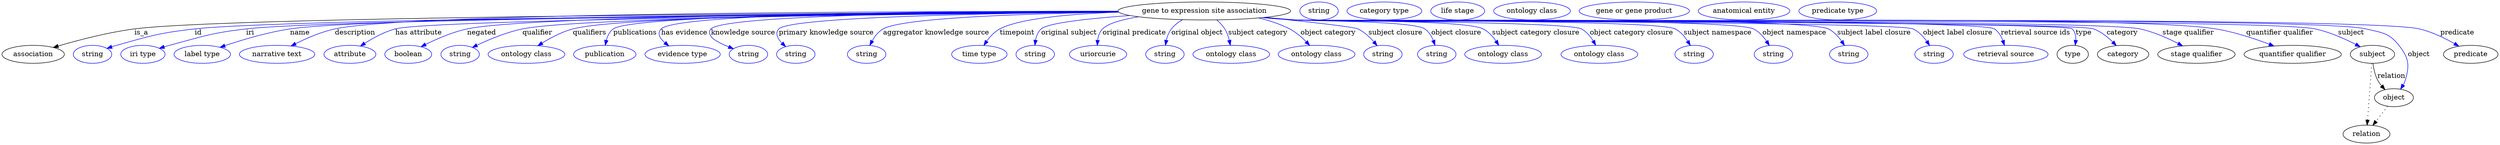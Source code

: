 digraph {
	graph [bb="0,0,5002,283"];
	node [label="\N"];
	"gene to expression site association"	[height=0.5,
		label="gene to expression site association",
		pos="2408.4,265",
		width=4.8024];
	association	[height=0.5,
		pos="62.394,178",
		width=1.7332];
	"gene to expression site association" -> association	[label=is_a,
		lp="279.39,221.5",
		pos="e,102.71,191.79 2236,263.41 1761.4,261.49 457.97,253.96 265.39,229 212.36,222.12 153.12,206.6 112.39,194.66"];
	id	[color=blue,
		height=0.5,
		label=string,
		pos="181.39,178",
		width=1.0652];
	"gene to expression site association" -> id	[color=blue,
		label=id,
		lp="393.39,221.5",
		pos="e,210.39,189.97 2236.4,262.9 1781.2,259.71 567.22,249.38 386.39,229 315.54,221.01 298.04,215.28 229.39,196 226.29,195.13 223.09,\
194.16 219.89,193.14",
		style=solid];
	iri	[color=blue,
		height=0.5,
		label="iri type",
		pos="282.39,178",
		width=1.2277];
	"gene to expression site association" -> iri	[color=blue,
		label=iri,
		lp="496.39,221.5",
		pos="e,315.33,190.11 2236.8,262.78 1798.3,259.38 658.95,248.76 488.39,229 419.29,221 402.59,213.98 335.39,196 332.03,195.1 328.55,194.11 \
325.07,193.09",
		style=solid];
	name	[color=blue,
		height=0.5,
		label="label type",
		pos="401.39,178",
		width=1.5707];
	"gene to expression site association" -> name	[color=blue,
		label=name,
		lp="596.39,221.5",
		pos="e,436.99,192.12 2236.1,263.25 1811.5,261.04 737.33,253.11 576.39,229 531.46,222.27 481.78,207.32 446.88,195.51",
		style=solid];
	description	[color=blue,
		height=0.5,
		label="narrative text",
		pos="551.39,178",
		width=2.0943];
	"gene to expression site association" -> description	[color=blue,
		label=description,
		lp="705.89,221.5",
		pos="e,578.92,194.76 2235.3,264.37 1824.7,264.69 815.5,262.05 665.39,229 638.25,223.02 609.6,210.43 587.81,199.38",
		style=solid];
	"has attribute"	[color=blue,
		height=0.5,
		label=attribute,
		pos="696.39,178",
		width=1.4443];
	"gene to expression site association" -> "has attribute"	[color=blue,
		label="has attribute",
		lp="833.39,221.5",
		pos="e,717.3,194.5 2237.1,262.52 1834.3,258.73 855.36,247.67 786.39,229 764.85,223.17 742.91,211.13 726.08,200.33",
		style=solid];
	negated	[color=blue,
		height=0.5,
		label=boolean,
		pos="813.39,178",
		width=1.2999];
	"gene to expression site association" -> negated	[color=blue,
		label=negated,
		lp="959.39,221.5",
		pos="e,838.93,193.29 2236,263.58 1873.4,262.17 1054.7,256 930.39,229 901.37,222.7 870.55,209.22 847.84,197.85",
		style=solid];
	qualifier	[color=blue,
		height=0.5,
		label=string,
		pos="916.39,178",
		width=1.0652];
	"gene to expression site association" -> qualifier	[color=blue,
		label=qualifier,
		lp="1071.4,221.5",
		pos="e,940.96,191.87 2236.4,262.99 1895.2,260.5 1155.3,252.44 1041.4,229 1009.3,222.38 974.78,207.99 950.2,196.34",
		style=solid];
	qualifiers	[color=blue,
		height=0.5,
		label="ontology class",
		pos="1049.4,178",
		width=2.1304];
	"gene to expression site association" -> qualifiers	[color=blue,
		label=qualifiers,
		lp="1175.9,221.5",
		pos="e,1072.2,195.19 2236,263.65 1914.1,262.36 1245,256.36 1142.4,229 1120.5,223.17 1098.1,211.33 1080.8,200.64",
		style=solid];
	publications	[color=blue,
		height=0.5,
		label=publication,
		pos="1206.4,178",
		width=1.7332];
	"gene to expression site association" -> publications	[color=blue,
		label=publications,
		lp="1267.4,221.5",
		pos="e,1207.4,196.28 2235.7,264.04 1916.6,263.42 1263.3,258.51 1223.4,229 1216.1,223.6 1211.9,214.87 1209.5,206.22",
		style=solid];
	"has evidence"	[color=blue,
		height=0.5,
		label="evidence type",
		pos="1362.4,178",
		width=2.0943];
	"gene to expression site association" -> "has evidence"	[color=blue,
		label="has evidence",
		lp="1365.9,221.5",
		pos="e,1334.8,194.96 2235.4,264.66 1936.1,264.93 1350.7,261.29 1319.4,229 1311,220.28 1316.9,210.21 1326.7,201.41",
		style=solid];
	"knowledge source"	[color=blue,
		height=0.5,
		label=string,
		pos="1494.4,178",
		width=1.0652];
	"gene to expression site association" -> "knowledge source"	[color=blue,
		label="knowledge source",
		lp="1483.9,221.5",
		pos="e,1464.3,189.28 2235.7,264.03 1959.7,263.23 1447.2,257.83 1419.4,229 1414.8,224.2 1415.8,219.62 1419.4,214 1423.8,207.12 1439,199.47 \
1454.6,193.08",
		style=solid];
	"primary knowledge source"	[color=blue,
		height=0.5,
		label=string,
		pos="1589.4,178",
		width=1.0652];
	"gene to expression site association" -> "primary knowledge source"	[color=blue,
		label="primary knowledge source",
		lp="1650.4,221.5",
		pos="e,1569,193.52 2236.4,262.97 1994,260.65 1578.6,253.15 1555.4,229 1547.2,220.51 1552.7,209.88 1561.5,200.6",
		style=solid];
	"aggregator knowledge source"	[color=blue,
		height=0.5,
		label=string,
		pos="1731.4,178",
		width=1.0652];
	"gene to expression site association" -> "aggregator knowledge source"	[color=blue,
		label="aggregator knowledge source",
		lp="1870.9,221.5",
		pos="e,1737.8,196.03 2236.9,262.58 2060,259.87 1804.4,251.97 1764.4,229 1754.9,223.57 1747.7,214.18 1742.4,204.99",
		style=solid];
	timepoint	[color=blue,
		height=0.5,
		label="time type",
		pos="1957.4,178",
		width=1.5346];
	"gene to expression site association" -> timepoint	[color=blue,
		label=timepoint,
		lp="2033.4,221.5",
		pos="e,1966.5,195.99 2237,262.59 2143.8,259.25 2039.3,250.55 1998.4,229 1987.7,223.39 1978.8,213.72 1972.1,204.36",
		style=solid];
	"original subject"	[color=blue,
		height=0.5,
		label=string,
		pos="2069.4,178",
		width=1.0652];
	"gene to expression site association" -> "original subject"	[color=blue,
		label="original subject",
		lp="2137.4,221.5",
		pos="e,2068.8,196.38 2259.3,255.84 2179.8,250.12 2095.4,241.27 2081.4,229 2074.9,223.3 2071.6,214.78 2070,206.37",
		style=solid];
	"original predicate"	[color=blue,
		height=0.5,
		label=uriorcurie,
		pos="2195.4,178",
		width=1.5887];
	"gene to expression site association" -> "original predicate"	[color=blue,
		label="original predicate",
		lp="2267.9,221.5",
		pos="e,2193.9,196.09 2276.8,253.3 2244.5,248.09 2215.9,240.39 2204.4,229 2198.4,223.06 2195.6,214.58 2194.5,206.29",
		style=solid];
	"original object"	[color=blue,
		height=0.5,
		label=string,
		pos="2329.4,178",
		width=1.0652];
	"gene to expression site association" -> "original object"	[color=blue,
		label="original object",
		lp="2393.9,221.5",
		pos="e,2330.4,196.29 2364.8,247.5 2356.4,242.63 2348.3,236.53 2342.4,229 2337.3,222.54 2334.2,214.29 2332.3,206.35",
		style=solid];
	"subject category"	[color=blue,
		height=0.5,
		label="ontology class",
		pos="2462.4,178",
		width=2.1304];
	"gene to expression site association" -> "subject category"	[color=blue,
		label="subject category",
		lp="2515.9,221.5",
		pos="e,2460.5,196.23 2433.4,246.86 2439.4,241.72 2445.2,235.66 2449.4,229 2453.7,222.13 2456.6,213.88 2458.5,206.07",
		style=solid];
	"object category"	[color=blue,
		height=0.5,
		label="ontology class",
		pos="2633.4,178",
		width=2.1304];
	"gene to expression site association" -> "object category"	[color=blue,
		label="object category",
		lp="2656.9,221.5",
		pos="e,2619.5,195.94 2517.2,250.98 2538.6,245.9 2560.3,238.83 2579.4,229 2591.8,222.64 2603.4,212.65 2612.7,203.26",
		style=solid];
	"subject closure"	[color=blue,
		height=0.5,
		label=string,
		pos="2766.4,178",
		width=1.0652];
	"gene to expression site association" -> "subject closure"	[color=blue,
		label="subject closure",
		lp="2791.9,221.5",
		pos="e,2754.8,195.41 2529.5,252.09 2612,243.68 2707.7,233.19 2716.4,229 2728.7,223.09 2739.7,212.91 2748.2,203.27",
		style=solid];
	"object closure"	[color=blue,
		height=0.5,
		label=string,
		pos="2874.4,178",
		width=1.0652];
	"gene to expression site association" -> "object closure"	[color=blue,
		label="object closure",
		lp="2913.4,221.5",
		pos="e,2870.8,196.32 2530.2,252.21 2550.3,250.38 2570.9,248.58 2590.4,247 2619.3,244.65 2826.4,245.26 2850.4,229 2858.4,223.58 2863.8,\
214.73 2867.4,205.98",
		style=solid];
	"subject category closure"	[color=blue,
		height=0.5,
		label="ontology class",
		pos="3007.4,178",
		width=2.1304];
	"gene to expression site association" -> "subject category closure"	[color=blue,
		label="subject category closure",
		lp="3072.9,221.5",
		pos="e,2998.7,196.14 2528.3,252.02 2549,250.18 2570.3,248.42 2590.4,247 2632.2,244.05 2930,248.06 2967.4,229 2978,223.58 2986.7,213.94 \
2993.3,204.55",
		style=solid];
	"object category closure"	[color=blue,
		height=0.5,
		label="ontology class",
		pos="3200.4,178",
		width=2.1304];
	"gene to expression site association" -> "object category closure"	[color=blue,
		label="object category closure",
		lp="3264.9,221.5",
		pos="e,3193.1,196.16 2526.8,251.87 2547.9,250.01 2569.8,248.28 2590.4,247 2622.2,245.02 3136.2,243.99 3164.4,229 3174.4,223.67 3182.3,\
214.17 3188.1,204.87",
		style=solid];
	"subject namespace"	[color=blue,
		height=0.5,
		label=string,
		pos="3390.4,178",
		width=1.0652];
	"gene to expression site association" -> "subject namespace"	[color=blue,
		label="subject namespace",
		lp="3437.4,221.5",
		pos="e,3382.7,195.72 2526.3,251.78 2547.6,249.92 2569.6,248.21 2590.4,247 2632.7,244.53 3314.7,248.26 3352.4,229 3362.8,223.66 3371.2,\
213.98 3377.4,204.54",
		style=solid];
	"object namespace"	[color=blue,
		height=0.5,
		label=string,
		pos="3549.4,178",
		width=1.0652];
	"gene to expression site association" -> "object namespace"	[color=blue,
		label="object namespace",
		lp="3591.4,221.5",
		pos="e,3541.1,195.76 2525.8,251.76 2547.3,249.88 2569.5,248.18 2590.4,247 2641.4,244.12 3463.6,251.57 3509.4,229 3520.2,223.66 3529.1,\
213.84 3535.7,204.3",
		style=solid];
	"subject label closure"	[color=blue,
		height=0.5,
		label=string,
		pos="3700.4,178",
		width=1.0652];
	"gene to expression site association" -> "subject label closure"	[color=blue,
		label="subject label closure",
		lp="3751.4,221.5",
		pos="e,3691.8,195.79 2525.8,251.71 2547.3,249.84 2569.5,248.15 2590.4,247 2649.7,243.74 3605.9,254.86 3659.4,229 3670.4,223.69 3679.4,\
213.87 3686.2,204.33",
		style=solid];
	"object label closure"	[color=blue,
		height=0.5,
		label=string,
		pos="3871.4,178",
		width=1.0652];
	"gene to expression site association" -> "object label closure"	[color=blue,
		label="object label closure",
		lp="3918.9,221.5",
		pos="e,3862.5,195.81 2525.3,251.71 2546.9,249.83 2569.3,248.14 2590.4,247 2624.8,245.15 3798.3,243.76 3829.4,229 3840.5,223.71 3849.8,\
213.9 3856.7,204.36",
		style=solid];
	"retrieval source ids"	[color=blue,
		height=0.5,
		label="retrieval source",
		pos="4015.4,178",
		width=2.347];
	"gene to expression site association" -> "retrieval source ids"	[color=blue,
		label="retrieval source ids",
		lp="4074.9,221.5",
		pos="e,4012.4,196.01 2525.3,251.68 2546.9,249.8 2569.3,248.12 2590.4,247 2629.3,244.94 3959.7,250.22 3992.4,229 4000.5,223.7 4005.8,214.72 \
4009.3,205.82",
		style=solid];
	type	[height=0.5,
		pos="4149.4,178",
		width=0.86659];
	"gene to expression site association" -> type	[color=blue,
		label=type,
		lp="4171.4,221.5",
		pos="e,4154.5,196.18 2525.3,251.66 2546.9,249.78 2569.3,248.1 2590.4,247 2612,245.87 4133,244.24 4148.4,229 4154.4,223.09 4156,214.51 \
4155.6,206.12",
		style=solid];
	category	[height=0.5,
		pos="4250.4,178",
		width=1.4263];
	"gene to expression site association" -> category	[color=blue,
		label=category,
		lp="4248.9,221.5",
		pos="e,4236.8,195.46 2525.3,251.66 2546.9,249.78 2569.3,248.1 2590.4,247 2634.8,244.68 4149.7,244.55 4191.4,229 4206,223.56 4219.4,212.8 \
4229.8,202.65",
		style=solid];
	"stage qualifier"	[height=0.5,
		pos="4397.4,178",
		width=2.1484];
	"gene to expression site association" -> "stage qualifier"	[color=blue,
		label="stage qualifier",
		lp="4380.9,221.5",
		pos="e,4369.7,195.08 2524.8,251.69 2546.6,249.79 2569.2,248.1 2590.4,247 2684.4,242.12 4192.4,248.95 4284.4,229 4311.1,223.22 4339.1,\
210.84 4360.6,199.85",
		style=solid];
	"quantifier qualifier"	[height=0.5,
		pos="4590.4,178",
		width=2.7081];
	"gene to expression site association" -> "quantifier qualifier"	[color=blue,
		label="quantifier qualifier",
		lp="4564.4,221.5",
		pos="e,4552.9,194.73 2524.8,251.67 2546.6,249.78 2569.2,248.09 2590.4,247 2795.2,236.45 4234,262.05 4436.4,229 4473.3,222.97 4513.5,209.7 \
4543.5,198.34",
		style=solid];
	subject	[height=0.5,
		pos="4750.4,178",
		width=1.2277];
	"gene to expression site association" -> subject	[color=blue,
		label=subject,
		lp="4707.4,221.5",
		pos="e,4725.8,193.17 2524.8,251.66 2546.6,249.76 2569.2,248.08 2590.4,247 2703.9,241.21 4524.3,252.62 4635.4,229 4664.1,222.9 4694.4,\
209.37 4716.7,197.92",
		style=solid];
	object	[height=0.5,
		pos="4793.4,91",
		width=1.0832];
	"gene to expression site association" -> object	[color=blue,
		label=object,
		lp="4843.4,178",
		pos="e,4806.8,108.09 2524.8,251.65 2546.6,249.76 2569.2,248.08 2590.4,247 2709.5,240.95 4621.4,256.89 4737.4,229 4769.3,221.33 4783,221.67 \
4803.4,196 4822.8,171.57 4825.3,156.9 4816.4,127 4815.4,123.55 4813.9,120.13 4812.1,116.85",
		style=solid];
	predicate	[height=0.5,
		pos="4947.4,178",
		width=1.5165];
	"gene to expression site association" -> predicate	[color=blue,
		label=predicate,
		lp="4920.4,221.5",
		pos="e,4923.6,194.36 2524.8,251.64 2546.6,249.75 2569.2,248.07 2590.4,247 2715.5,240.67 4722.5,257.54 4844.4,229 4869.3,223.17 4895.2,\
210.58 4914.8,199.49",
		style=solid];
	association_type	[color=blue,
		height=0.5,
		label=string,
		pos="2637.4,265",
		width=1.0652];
	association_category	[color=blue,
		height=0.5,
		label="category type",
		pos="2768.4,265",
		width=2.0762];
	"gene to expression site association_stage qualifier"	[color=blue,
		height=0.5,
		label="life stage",
		pos="2915.4,265",
		width=1.4985];
	"gene to expression site association_quantifier qualifier"	[color=blue,
		height=0.5,
		label="ontology class",
		pos="3064.4,265",
		width=2.1304];
	subject -> object	[label=relation,
		lp="4788.4,134.5",
		pos="e,4775.5,107.23 4751.5,159.55 4752.7,149.57 4755.2,137.07 4760.4,127 4762.6,122.68 4765.5,118.52 4768.7,114.66"];
	relation	[height=0.5,
		pos="4738.4,18",
		width=1.2999];
	subject -> relation	[pos="e,4739.7,36.188 4749.1,159.79 4747,132.48 4743,78.994 4740.5,46.38",
		style=dotted];
	"gene to expression site association_subject"	[color=blue,
		height=0.5,
		label="gene or gene product",
		pos="3269.4,265",
		width=3.0692];
	object -> relation	[pos="e,4751.2,35.54 4780.9,73.889 4774,64.939 4765.2,53.617 4757.4,43.584",
		style=dotted];
	"gene to expression site association_object"	[color=blue,
		height=0.5,
		label="anatomical entity",
		pos="3489.4,265",
		width=2.5456];
	"gene to expression site association_predicate"	[color=blue,
		height=0.5,
		label="predicate type",
		pos="3677.4,265",
		width=2.1665];
}
